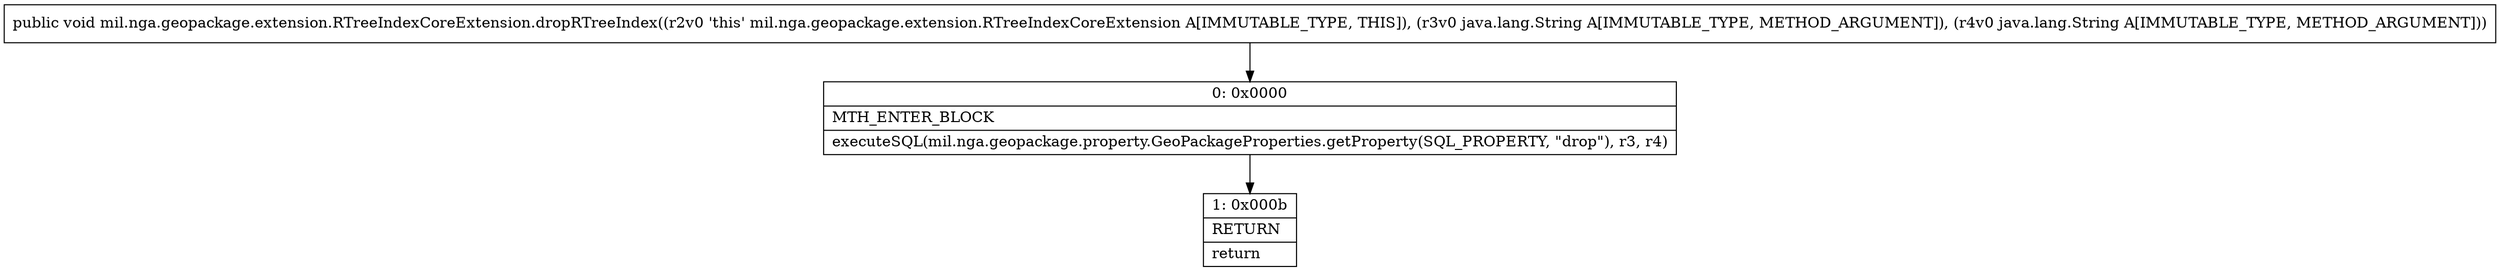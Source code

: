 digraph "CFG formil.nga.geopackage.extension.RTreeIndexCoreExtension.dropRTreeIndex(Ljava\/lang\/String;Ljava\/lang\/String;)V" {
Node_0 [shape=record,label="{0\:\ 0x0000|MTH_ENTER_BLOCK\l|executeSQL(mil.nga.geopackage.property.GeoPackageProperties.getProperty(SQL_PROPERTY, \"drop\"), r3, r4)\l}"];
Node_1 [shape=record,label="{1\:\ 0x000b|RETURN\l|return\l}"];
MethodNode[shape=record,label="{public void mil.nga.geopackage.extension.RTreeIndexCoreExtension.dropRTreeIndex((r2v0 'this' mil.nga.geopackage.extension.RTreeIndexCoreExtension A[IMMUTABLE_TYPE, THIS]), (r3v0 java.lang.String A[IMMUTABLE_TYPE, METHOD_ARGUMENT]), (r4v0 java.lang.String A[IMMUTABLE_TYPE, METHOD_ARGUMENT])) }"];
MethodNode -> Node_0;
Node_0 -> Node_1;
}

